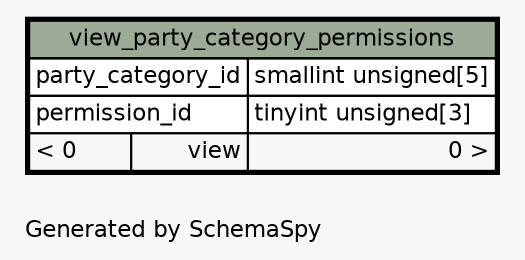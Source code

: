 // dot 2.38.0 on Linux 3.19.0-18-generic
// SchemaSpy rev 590
digraph "oneDegreeRelationshipsDiagram" {
  graph [
    rankdir="RL"
    bgcolor="#f7f7f7"
    label="\nGenerated by SchemaSpy"
    labeljust="l"
    nodesep="0.18"
    ranksep="0.46"
    fontname="Helvetica"
    fontsize="11"
  ];
  node [
    fontname="Helvetica"
    fontsize="11"
    shape="plaintext"
  ];
  edge [
    arrowsize="0.8"
  ];
  "view_party_category_permissions" [
    label=<
    <TABLE BORDER="2" CELLBORDER="1" CELLSPACING="0" BGCOLOR="#ffffff">
      <TR><TD COLSPAN="3" BGCOLOR="#9bab96" ALIGN="CENTER">view_party_category_permissions</TD></TR>
      <TR><TD PORT="party_category_id" COLSPAN="2" ALIGN="LEFT">party_category_id</TD><TD PORT="party_category_id.type" ALIGN="LEFT">smallint unsigned[5]</TD></TR>
      <TR><TD PORT="permission_id" COLSPAN="2" ALIGN="LEFT">permission_id</TD><TD PORT="permission_id.type" ALIGN="LEFT">tinyint unsigned[3]</TD></TR>
      <TR><TD ALIGN="LEFT" BGCOLOR="#f7f7f7">&lt; 0</TD><TD ALIGN="RIGHT" BGCOLOR="#f7f7f7">view</TD><TD ALIGN="RIGHT" BGCOLOR="#f7f7f7">0 &gt;</TD></TR>
    </TABLE>>
    URL="view_party_category_permissions.html"
    tooltip="view_party_category_permissions"
  ];
}
